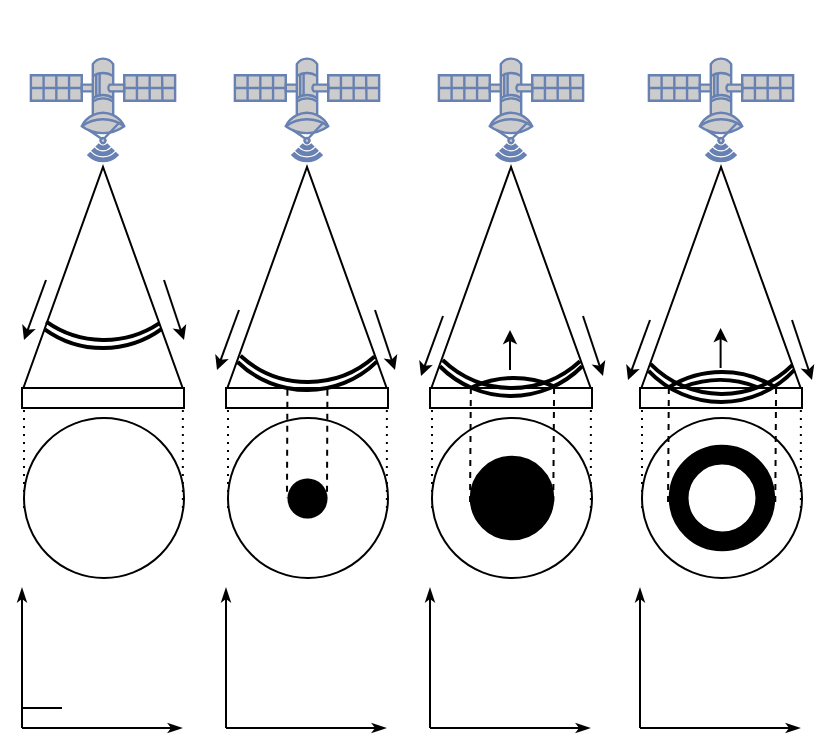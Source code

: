 <mxfile version="15.8.9" type="github">
  <diagram id="zcFG6T6siHKLuZlB5xpX" name="Page-1">
    <mxGraphModel dx="650" dy="443" grid="1" gridSize="10" guides="1" tooltips="1" connect="1" arrows="1" fold="1" page="1" pageScale="1" pageWidth="827" pageHeight="1169" math="0" shadow="0">
      <root>
        <mxCell id="0" />
        <mxCell id="1" parent="0" />
        <mxCell id="H_uFPEffW0rqtd1O7-SZ-1" value="" style="fontColor=#0066CC;verticalAlign=top;verticalLabelPosition=bottom;labelPosition=center;align=center;html=1;outlineConnect=0;fillColor=#CCCCCC;strokeColor=#6881B3;gradientColor=none;gradientDirection=north;strokeWidth=2;shape=mxgraph.networks.satellite;rotation=-45;" vertex="1" parent="1">
          <mxGeometry x="169.5" y="210" width="60" height="60" as="geometry" />
        </mxCell>
        <mxCell id="H_uFPEffW0rqtd1O7-SZ-3" value="" style="ellipse;whiteSpace=wrap;html=1;aspect=fixed;" vertex="1" parent="1">
          <mxGeometry x="160" y="405" width="80" height="80" as="geometry" />
        </mxCell>
        <mxCell id="H_uFPEffW0rqtd1O7-SZ-4" value="" style="triangle;whiteSpace=wrap;html=1;fontFamily=Helvetica;fontSize=12;fontColor=rgb(0, 0, 0);align=center;strokeColor=rgb(0, 0, 0);fillColor=rgb(255, 255, 255);rotation=-90;" vertex="1" parent="1">
          <mxGeometry x="144" y="295" width="111" height="80" as="geometry" />
        </mxCell>
        <mxCell id="H_uFPEffW0rqtd1O7-SZ-5" value="" style="rounded=0;whiteSpace=wrap;html=1;" vertex="1" parent="1">
          <mxGeometry x="159" y="390" width="81" height="10" as="geometry" />
        </mxCell>
        <mxCell id="H_uFPEffW0rqtd1O7-SZ-6" value="" style="endArrow=none;dashed=1;html=1;dashPattern=1 3;strokeWidth=1;rounded=0;jumpSize=4;" edge="1" parent="1">
          <mxGeometry width="50" height="50" relative="1" as="geometry">
            <mxPoint x="160" y="450" as="sourcePoint" />
            <mxPoint x="160" y="400" as="targetPoint" />
          </mxGeometry>
        </mxCell>
        <mxCell id="H_uFPEffW0rqtd1O7-SZ-7" value="" style="endArrow=none;dashed=1;html=1;dashPattern=1 3;strokeWidth=1;rounded=0;jumpSize=4;" edge="1" parent="1">
          <mxGeometry width="50" height="50" relative="1" as="geometry">
            <mxPoint x="239.43" y="450" as="sourcePoint" />
            <mxPoint x="239.43" y="400" as="targetPoint" />
          </mxGeometry>
        </mxCell>
        <mxCell id="H_uFPEffW0rqtd1O7-SZ-8" value="" style="endArrow=classicThin;html=1;rounded=0;strokeWidth=1;jumpSize=4;endFill=1;startSize=6;endSize=4;" edge="1" parent="1">
          <mxGeometry width="50" height="50" relative="1" as="geometry">
            <mxPoint x="159" y="560" as="sourcePoint" />
            <mxPoint x="239" y="560" as="targetPoint" />
          </mxGeometry>
        </mxCell>
        <mxCell id="H_uFPEffW0rqtd1O7-SZ-9" value="" style="endArrow=classicThin;html=1;rounded=0;strokeWidth=1;jumpSize=4;endFill=1;endSize=4;" edge="1" parent="1">
          <mxGeometry width="50" height="50" relative="1" as="geometry">
            <mxPoint x="159" y="560" as="sourcePoint" />
            <mxPoint x="159" y="490" as="targetPoint" />
          </mxGeometry>
        </mxCell>
        <mxCell id="H_uFPEffW0rqtd1O7-SZ-14" value="" style="group;strokeWidth=2;" vertex="1" connectable="0" parent="1">
          <mxGeometry x="149.5" y="266" width="100.5" height="104" as="geometry" />
        </mxCell>
        <mxCell id="H_uFPEffW0rqtd1O7-SZ-12" value="" style="verticalLabelPosition=bottom;verticalAlign=top;html=1;shape=mxgraph.basic.arc;startAngle=0.4;endAngle=0.599;strokeWidth=2;" vertex="1" parent="H_uFPEffW0rqtd1O7-SZ-14">
          <mxGeometry y="4" width="100" height="100" as="geometry" />
        </mxCell>
        <mxCell id="H_uFPEffW0rqtd1O7-SZ-13" value="" style="verticalLabelPosition=bottom;verticalAlign=top;html=1;shape=mxgraph.basic.arc;startAngle=0.407;endAngle=0.598;strokeWidth=2;" vertex="1" parent="H_uFPEffW0rqtd1O7-SZ-14">
          <mxGeometry x="0.5" width="100" height="100" as="geometry" />
        </mxCell>
        <mxCell id="H_uFPEffW0rqtd1O7-SZ-62" value="" style="endArrow=classic;html=1;rounded=0;startSize=6;endSize=4;strokeWidth=1;jumpSize=4;" edge="1" parent="H_uFPEffW0rqtd1O7-SZ-14">
          <mxGeometry width="50" height="50" relative="1" as="geometry">
            <mxPoint x="21.5" y="70" as="sourcePoint" />
            <mxPoint x="10.5" y="100" as="targetPoint" />
          </mxGeometry>
        </mxCell>
        <mxCell id="H_uFPEffW0rqtd1O7-SZ-63" value="" style="endArrow=classic;html=1;rounded=0;startSize=6;endSize=4;strokeWidth=1;jumpSize=4;" edge="1" parent="H_uFPEffW0rqtd1O7-SZ-14">
          <mxGeometry width="50" height="50" relative="1" as="geometry">
            <mxPoint x="80.5" y="70" as="sourcePoint" />
            <mxPoint x="90.5" y="100" as="targetPoint" />
          </mxGeometry>
        </mxCell>
        <mxCell id="H_uFPEffW0rqtd1O7-SZ-18" value="" style="fontColor=#0066CC;verticalAlign=top;verticalLabelPosition=bottom;labelPosition=center;align=center;html=1;outlineConnect=0;fillColor=#CCCCCC;strokeColor=#6881B3;gradientColor=none;gradientDirection=north;strokeWidth=2;shape=mxgraph.networks.satellite;rotation=-45;" vertex="1" parent="1">
          <mxGeometry x="271.5" y="210" width="60" height="60" as="geometry" />
        </mxCell>
        <mxCell id="H_uFPEffW0rqtd1O7-SZ-19" value="" style="ellipse;whiteSpace=wrap;html=1;aspect=fixed;" vertex="1" parent="1">
          <mxGeometry x="262" y="405" width="80" height="80" as="geometry" />
        </mxCell>
        <mxCell id="H_uFPEffW0rqtd1O7-SZ-20" value="" style="triangle;whiteSpace=wrap;html=1;fontFamily=Helvetica;fontSize=12;fontColor=rgb(0, 0, 0);align=center;strokeColor=rgb(0, 0, 0);fillColor=rgb(255, 255, 255);rotation=-90;" vertex="1" parent="1">
          <mxGeometry x="246" y="295" width="111" height="80" as="geometry" />
        </mxCell>
        <mxCell id="H_uFPEffW0rqtd1O7-SZ-21" value="" style="rounded=0;whiteSpace=wrap;html=1;" vertex="1" parent="1">
          <mxGeometry x="261" y="390" width="81" height="10" as="geometry" />
        </mxCell>
        <mxCell id="H_uFPEffW0rqtd1O7-SZ-22" value="" style="endArrow=none;dashed=1;html=1;dashPattern=1 3;strokeWidth=1;rounded=0;jumpSize=4;" edge="1" parent="1">
          <mxGeometry width="50" height="50" relative="1" as="geometry">
            <mxPoint x="262" y="450" as="sourcePoint" />
            <mxPoint x="262" y="400" as="targetPoint" />
          </mxGeometry>
        </mxCell>
        <mxCell id="H_uFPEffW0rqtd1O7-SZ-23" value="" style="endArrow=none;dashed=1;html=1;dashPattern=1 3;strokeWidth=1;rounded=0;jumpSize=4;" edge="1" parent="1">
          <mxGeometry width="50" height="50" relative="1" as="geometry">
            <mxPoint x="341.43" y="450" as="sourcePoint" />
            <mxPoint x="341.43" y="400" as="targetPoint" />
          </mxGeometry>
        </mxCell>
        <mxCell id="H_uFPEffW0rqtd1O7-SZ-24" value="" style="endArrow=classicThin;html=1;rounded=0;strokeWidth=1;jumpSize=4;endFill=1;startSize=6;endSize=4;" edge="1" parent="1">
          <mxGeometry width="50" height="50" relative="1" as="geometry">
            <mxPoint x="261" y="560" as="sourcePoint" />
            <mxPoint x="341" y="560" as="targetPoint" />
          </mxGeometry>
        </mxCell>
        <mxCell id="H_uFPEffW0rqtd1O7-SZ-25" value="" style="endArrow=classicThin;html=1;rounded=0;strokeWidth=1;jumpSize=4;endFill=1;endSize=4;" edge="1" parent="1">
          <mxGeometry width="50" height="50" relative="1" as="geometry">
            <mxPoint x="261" y="560" as="sourcePoint" />
            <mxPoint x="261" y="490" as="targetPoint" />
          </mxGeometry>
        </mxCell>
        <mxCell id="H_uFPEffW0rqtd1O7-SZ-26" value="" style="group" vertex="1" connectable="0" parent="1">
          <mxGeometry x="251.5" y="287" width="100.5" height="104" as="geometry" />
        </mxCell>
        <mxCell id="H_uFPEffW0rqtd1O7-SZ-27" value="" style="verticalLabelPosition=bottom;verticalAlign=top;html=1;shape=mxgraph.basic.arc;startAngle=0.377;endAngle=0.622;strokeWidth=2;" vertex="1" parent="H_uFPEffW0rqtd1O7-SZ-26">
          <mxGeometry y="4" width="100" height="100" as="geometry" />
        </mxCell>
        <mxCell id="H_uFPEffW0rqtd1O7-SZ-28" value="" style="verticalLabelPosition=bottom;verticalAlign=top;html=1;shape=mxgraph.basic.arc;startAngle=0.384;endAngle=0.618;strokeWidth=2;" vertex="1" parent="H_uFPEffW0rqtd1O7-SZ-26">
          <mxGeometry x="0.5" width="100" height="100" as="geometry" />
        </mxCell>
        <mxCell id="H_uFPEffW0rqtd1O7-SZ-64" value="" style="endArrow=classic;html=1;rounded=0;startSize=6;endSize=4;strokeWidth=1;jumpSize=4;" edge="1" parent="H_uFPEffW0rqtd1O7-SZ-26">
          <mxGeometry width="50" height="50" relative="1" as="geometry">
            <mxPoint x="16" y="64" as="sourcePoint" />
            <mxPoint x="5" y="94" as="targetPoint" />
          </mxGeometry>
        </mxCell>
        <mxCell id="H_uFPEffW0rqtd1O7-SZ-65" value="" style="endArrow=classic;html=1;rounded=0;startSize=6;endSize=4;strokeWidth=1;jumpSize=4;" edge="1" parent="H_uFPEffW0rqtd1O7-SZ-26">
          <mxGeometry width="50" height="50" relative="1" as="geometry">
            <mxPoint x="84" y="64" as="sourcePoint" />
            <mxPoint x="94" y="94" as="targetPoint" />
          </mxGeometry>
        </mxCell>
        <mxCell id="H_uFPEffW0rqtd1O7-SZ-29" value="" style="fontColor=#0066CC;verticalAlign=top;verticalLabelPosition=bottom;labelPosition=center;align=center;html=1;outlineConnect=0;fillColor=#CCCCCC;strokeColor=#6881B3;gradientColor=none;gradientDirection=north;strokeWidth=2;shape=mxgraph.networks.satellite;rotation=-45;" vertex="1" parent="1">
          <mxGeometry x="373.5" y="210" width="60" height="60" as="geometry" />
        </mxCell>
        <mxCell id="H_uFPEffW0rqtd1O7-SZ-30" value="" style="ellipse;whiteSpace=wrap;html=1;aspect=fixed;" vertex="1" parent="1">
          <mxGeometry x="364" y="405" width="80" height="80" as="geometry" />
        </mxCell>
        <mxCell id="H_uFPEffW0rqtd1O7-SZ-31" value="" style="triangle;whiteSpace=wrap;html=1;fontFamily=Helvetica;fontSize=12;fontColor=rgb(0, 0, 0);align=center;strokeColor=rgb(0, 0, 0);fillColor=rgb(255, 255, 255);rotation=-90;" vertex="1" parent="1">
          <mxGeometry x="348" y="295" width="111" height="80" as="geometry" />
        </mxCell>
        <mxCell id="H_uFPEffW0rqtd1O7-SZ-32" value="" style="rounded=0;whiteSpace=wrap;html=1;" vertex="1" parent="1">
          <mxGeometry x="363" y="390" width="81" height="10" as="geometry" />
        </mxCell>
        <mxCell id="H_uFPEffW0rqtd1O7-SZ-33" value="" style="endArrow=none;dashed=1;html=1;dashPattern=1 3;strokeWidth=1;rounded=0;jumpSize=4;" edge="1" parent="1">
          <mxGeometry width="50" height="50" relative="1" as="geometry">
            <mxPoint x="364" y="450" as="sourcePoint" />
            <mxPoint x="364" y="400" as="targetPoint" />
          </mxGeometry>
        </mxCell>
        <mxCell id="H_uFPEffW0rqtd1O7-SZ-34" value="" style="endArrow=none;dashed=1;html=1;dashPattern=1 3;strokeWidth=1;rounded=0;jumpSize=4;" edge="1" parent="1">
          <mxGeometry width="50" height="50" relative="1" as="geometry">
            <mxPoint x="443.43" y="450" as="sourcePoint" />
            <mxPoint x="443.43" y="400" as="targetPoint" />
          </mxGeometry>
        </mxCell>
        <mxCell id="H_uFPEffW0rqtd1O7-SZ-35" value="" style="endArrow=classicThin;html=1;rounded=0;strokeWidth=1;jumpSize=4;endFill=1;startSize=6;endSize=4;" edge="1" parent="1">
          <mxGeometry width="50" height="50" relative="1" as="geometry">
            <mxPoint x="363" y="560" as="sourcePoint" />
            <mxPoint x="443" y="560" as="targetPoint" />
          </mxGeometry>
        </mxCell>
        <mxCell id="H_uFPEffW0rqtd1O7-SZ-36" value="" style="endArrow=classicThin;html=1;rounded=0;strokeWidth=1;jumpSize=4;endFill=1;endSize=4;" edge="1" parent="1">
          <mxGeometry width="50" height="50" relative="1" as="geometry">
            <mxPoint x="363" y="560" as="sourcePoint" />
            <mxPoint x="363" y="490" as="targetPoint" />
          </mxGeometry>
        </mxCell>
        <mxCell id="H_uFPEffW0rqtd1O7-SZ-37" value="" style="group" vertex="1" connectable="0" parent="1">
          <mxGeometry x="353.5" y="290" width="100.5" height="194" as="geometry" />
        </mxCell>
        <mxCell id="H_uFPEffW0rqtd1O7-SZ-38" value="" style="verticalLabelPosition=bottom;verticalAlign=top;html=1;shape=mxgraph.basic.arc;startAngle=0.374;endAngle=0.626;strokeWidth=2;" vertex="1" parent="H_uFPEffW0rqtd1O7-SZ-37">
          <mxGeometry y="4" width="100" height="100" as="geometry" />
        </mxCell>
        <mxCell id="H_uFPEffW0rqtd1O7-SZ-39" value="" style="verticalLabelPosition=bottom;verticalAlign=top;html=1;shape=mxgraph.basic.arc;startAngle=0.381;endAngle=0.622;strokeWidth=2;" vertex="1" parent="H_uFPEffW0rqtd1O7-SZ-37">
          <mxGeometry x="0.5" width="100" height="100" as="geometry" />
        </mxCell>
        <mxCell id="H_uFPEffW0rqtd1O7-SZ-66" value="" style="endArrow=classic;html=1;rounded=0;startSize=6;endSize=4;strokeWidth=1;jumpSize=4;" edge="1" parent="H_uFPEffW0rqtd1O7-SZ-37">
          <mxGeometry width="50" height="50" relative="1" as="geometry">
            <mxPoint x="16" y="64" as="sourcePoint" />
            <mxPoint x="5" y="94" as="targetPoint" />
          </mxGeometry>
        </mxCell>
        <mxCell id="H_uFPEffW0rqtd1O7-SZ-67" value="" style="endArrow=classic;html=1;rounded=0;startSize=6;endSize=4;strokeWidth=1;jumpSize=4;" edge="1" parent="H_uFPEffW0rqtd1O7-SZ-37">
          <mxGeometry width="50" height="50" relative="1" as="geometry">
            <mxPoint x="86" y="64" as="sourcePoint" />
            <mxPoint x="96" y="94" as="targetPoint" />
          </mxGeometry>
        </mxCell>
        <mxCell id="H_uFPEffW0rqtd1O7-SZ-72" value="" style="group;rotation=-180;" vertex="1" connectable="0" parent="H_uFPEffW0rqtd1O7-SZ-37">
          <mxGeometry x="0.5" y="74" width="100.5" height="104" as="geometry" />
        </mxCell>
        <mxCell id="H_uFPEffW0rqtd1O7-SZ-73" value="" style="verticalLabelPosition=bottom;verticalAlign=top;html=1;shape=mxgraph.basic.arc;startAngle=0.431;endAngle=0.564;strokeWidth=2;rotation=-180;" vertex="1" parent="H_uFPEffW0rqtd1O7-SZ-72">
          <mxGeometry x="1" y="21" width="100" height="100" as="geometry" />
        </mxCell>
        <mxCell id="H_uFPEffW0rqtd1O7-SZ-40" value="" style="fontColor=#0066CC;verticalAlign=top;verticalLabelPosition=bottom;labelPosition=center;align=center;html=1;outlineConnect=0;fillColor=#CCCCCC;strokeColor=#6881B3;gradientColor=none;gradientDirection=north;strokeWidth=2;shape=mxgraph.networks.satellite;rotation=-45;" vertex="1" parent="1">
          <mxGeometry x="478.5" y="210" width="60" height="60" as="geometry" />
        </mxCell>
        <mxCell id="H_uFPEffW0rqtd1O7-SZ-41" value="" style="ellipse;whiteSpace=wrap;html=1;aspect=fixed;" vertex="1" parent="1">
          <mxGeometry x="469" y="405" width="80" height="80" as="geometry" />
        </mxCell>
        <mxCell id="H_uFPEffW0rqtd1O7-SZ-42" value="" style="triangle;whiteSpace=wrap;html=1;fontFamily=Helvetica;fontSize=12;fontColor=rgb(0, 0, 0);align=center;strokeColor=rgb(0, 0, 0);fillColor=rgb(255, 255, 255);rotation=-90;" vertex="1" parent="1">
          <mxGeometry x="453" y="295" width="111" height="80" as="geometry" />
        </mxCell>
        <mxCell id="H_uFPEffW0rqtd1O7-SZ-43" value="" style="rounded=0;whiteSpace=wrap;html=1;" vertex="1" parent="1">
          <mxGeometry x="468" y="390" width="81" height="10" as="geometry" />
        </mxCell>
        <mxCell id="H_uFPEffW0rqtd1O7-SZ-44" value="" style="endArrow=none;dashed=1;html=1;dashPattern=1 3;strokeWidth=1;rounded=0;jumpSize=4;" edge="1" parent="1">
          <mxGeometry width="50" height="50" relative="1" as="geometry">
            <mxPoint x="469" y="450" as="sourcePoint" />
            <mxPoint x="469" y="400" as="targetPoint" />
          </mxGeometry>
        </mxCell>
        <mxCell id="H_uFPEffW0rqtd1O7-SZ-45" value="" style="endArrow=none;dashed=1;html=1;dashPattern=1 3;strokeWidth=1;rounded=0;jumpSize=4;" edge="1" parent="1">
          <mxGeometry width="50" height="50" relative="1" as="geometry">
            <mxPoint x="548.43" y="450" as="sourcePoint" />
            <mxPoint x="548.43" y="400" as="targetPoint" />
          </mxGeometry>
        </mxCell>
        <mxCell id="H_uFPEffW0rqtd1O7-SZ-46" value="" style="endArrow=classicThin;html=1;rounded=0;strokeWidth=1;jumpSize=4;endFill=1;startSize=6;endSize=4;" edge="1" parent="1">
          <mxGeometry width="50" height="50" relative="1" as="geometry">
            <mxPoint x="468" y="560" as="sourcePoint" />
            <mxPoint x="548" y="560" as="targetPoint" />
          </mxGeometry>
        </mxCell>
        <mxCell id="H_uFPEffW0rqtd1O7-SZ-47" value="" style="endArrow=classicThin;html=1;rounded=0;strokeWidth=1;jumpSize=4;endFill=1;endSize=4;" edge="1" parent="1">
          <mxGeometry width="50" height="50" relative="1" as="geometry">
            <mxPoint x="468" y="560" as="sourcePoint" />
            <mxPoint x="468" y="490" as="targetPoint" />
          </mxGeometry>
        </mxCell>
        <mxCell id="H_uFPEffW0rqtd1O7-SZ-48" value="" style="group" vertex="1" connectable="0" parent="1">
          <mxGeometry x="458.5" y="293" width="100.5" height="191" as="geometry" />
        </mxCell>
        <mxCell id="H_uFPEffW0rqtd1O7-SZ-49" value="" style="verticalLabelPosition=bottom;verticalAlign=top;html=1;shape=mxgraph.basic.arc;startAngle=0.369;endAngle=0.629;strokeWidth=2;" vertex="1" parent="H_uFPEffW0rqtd1O7-SZ-48">
          <mxGeometry y="4" width="100" height="100" as="geometry" />
        </mxCell>
        <mxCell id="H_uFPEffW0rqtd1O7-SZ-50" value="" style="verticalLabelPosition=bottom;verticalAlign=top;html=1;shape=mxgraph.basic.arc;startAngle=0.376;endAngle=0.627;strokeWidth=2;" vertex="1" parent="H_uFPEffW0rqtd1O7-SZ-48">
          <mxGeometry x="0.5" width="100" height="100" as="geometry" />
        </mxCell>
        <mxCell id="H_uFPEffW0rqtd1O7-SZ-71" value="" style="endArrow=classic;html=1;rounded=0;startSize=6;endSize=4;strokeWidth=1;jumpSize=4;" edge="1" parent="H_uFPEffW0rqtd1O7-SZ-48">
          <mxGeometry width="50" height="50" relative="1" as="geometry">
            <mxPoint x="49.8" y="87" as="sourcePoint" />
            <mxPoint x="49.8" y="67" as="targetPoint" />
          </mxGeometry>
        </mxCell>
        <mxCell id="H_uFPEffW0rqtd1O7-SZ-77" value="" style="group;rotation=-180;" vertex="1" connectable="0" parent="H_uFPEffW0rqtd1O7-SZ-48">
          <mxGeometry x="-0.5" y="89" width="100.5" height="104" as="geometry" />
        </mxCell>
        <mxCell id="H_uFPEffW0rqtd1O7-SZ-78" value="" style="verticalLabelPosition=bottom;verticalAlign=top;html=1;shape=mxgraph.basic.arc;startAngle=0.412;endAngle=0.587;strokeWidth=2;rotation=-180;" vertex="1" parent="H_uFPEffW0rqtd1O7-SZ-77">
          <mxGeometry x="1" width="100" height="100" as="geometry" />
        </mxCell>
        <mxCell id="H_uFPEffW0rqtd1O7-SZ-79" value="" style="verticalLabelPosition=bottom;verticalAlign=top;html=1;shape=mxgraph.basic.arc;startAngle=0.442;endAngle=0.56;strokeWidth=2;rotation=-180;" vertex="1" parent="H_uFPEffW0rqtd1O7-SZ-77">
          <mxGeometry y="4" width="100" height="100" as="geometry" />
        </mxCell>
        <mxCell id="H_uFPEffW0rqtd1O7-SZ-51" value="" style="endArrow=none;dashed=1;html=1;rounded=0;startSize=6;endSize=4;strokeWidth=1;jumpSize=4;exitX=0.402;exitY=0.999;exitDx=0;exitDy=0;exitPerimeter=0;entryX=0;entryY=0.5;entryDx=0;entryDy=0;" edge="1" parent="1" source="H_uFPEffW0rqtd1O7-SZ-27" target="H_uFPEffW0rqtd1O7-SZ-53">
          <mxGeometry width="50" height="50" relative="1" as="geometry">
            <mxPoint x="292" y="411" as="sourcePoint" />
            <mxPoint x="292" y="451" as="targetPoint" />
          </mxGeometry>
        </mxCell>
        <mxCell id="H_uFPEffW0rqtd1O7-SZ-52" value="" style="endArrow=none;dashed=1;html=1;rounded=0;startSize=6;endSize=4;strokeWidth=1;jumpSize=4;exitX=0.402;exitY=0.999;exitDx=0;exitDy=0;exitPerimeter=0;entryX=1;entryY=0.5;entryDx=0;entryDy=0;" edge="1" parent="1" target="H_uFPEffW0rqtd1O7-SZ-53">
          <mxGeometry width="50" height="50" relative="1" as="geometry">
            <mxPoint x="311.7" y="390.9" as="sourcePoint" />
            <mxPoint x="312" y="451" as="targetPoint" />
          </mxGeometry>
        </mxCell>
        <mxCell id="H_uFPEffW0rqtd1O7-SZ-53" value="" style="ellipse;whiteSpace=wrap;html=1;aspect=fixed;rounded=0;shadow=0;glass=0;sketch=0;strokeWidth=0;fillColor=#000000;" vertex="1" parent="1">
          <mxGeometry x="291.5" y="435" width="20" height="20" as="geometry" />
        </mxCell>
        <mxCell id="H_uFPEffW0rqtd1O7-SZ-54" value="" style="ellipse;whiteSpace=wrap;html=1;aspect=fixed;rounded=0;shadow=0;glass=0;sketch=0;strokeWidth=1;fillColor=#000000;" vertex="1" parent="1">
          <mxGeometry x="383.37" y="424.38" width="41.25" height="41.25" as="geometry" />
        </mxCell>
        <mxCell id="H_uFPEffW0rqtd1O7-SZ-57" value="" style="endArrow=none;dashed=1;html=1;rounded=0;startSize=6;endSize=4;strokeWidth=1;jumpSize=4;exitX=0.402;exitY=0.999;exitDx=0;exitDy=0;exitPerimeter=0;" edge="1" parent="1">
          <mxGeometry width="50" height="50" relative="1" as="geometry">
            <mxPoint x="383.42" y="390" as="sourcePoint" />
            <mxPoint x="383" y="450" as="targetPoint" />
          </mxGeometry>
        </mxCell>
        <mxCell id="H_uFPEffW0rqtd1O7-SZ-58" value="" style="endArrow=none;dashed=1;html=1;rounded=0;startSize=6;endSize=4;strokeWidth=1;jumpSize=4;exitX=0.402;exitY=0.999;exitDx=0;exitDy=0;exitPerimeter=0;" edge="1" parent="1">
          <mxGeometry width="50" height="50" relative="1" as="geometry">
            <mxPoint x="425.04" y="390" as="sourcePoint" />
            <mxPoint x="424.62" y="450" as="targetPoint" />
          </mxGeometry>
        </mxCell>
        <mxCell id="H_uFPEffW0rqtd1O7-SZ-59" value="" style="endArrow=none;dashed=1;html=1;rounded=0;startSize=6;endSize=4;strokeWidth=1;jumpSize=4;exitX=0.402;exitY=0.999;exitDx=0;exitDy=0;exitPerimeter=0;" edge="1" parent="1">
          <mxGeometry width="50" height="50" relative="1" as="geometry">
            <mxPoint x="482.42" y="390" as="sourcePoint" />
            <mxPoint x="482" y="450" as="targetPoint" />
          </mxGeometry>
        </mxCell>
        <mxCell id="H_uFPEffW0rqtd1O7-SZ-60" value="" style="endArrow=none;dashed=1;html=1;rounded=0;startSize=6;endSize=4;strokeWidth=1;jumpSize=4;exitX=0.402;exitY=0.999;exitDx=0;exitDy=0;exitPerimeter=0;" edge="1" parent="1">
          <mxGeometry width="50" height="50" relative="1" as="geometry">
            <mxPoint x="536.04" y="390" as="sourcePoint" />
            <mxPoint x="535.62" y="450" as="targetPoint" />
          </mxGeometry>
        </mxCell>
        <mxCell id="H_uFPEffW0rqtd1O7-SZ-61" value="" style="verticalLabelPosition=bottom;verticalAlign=top;html=1;shape=mxgraph.basic.partConcEllipse;startAngle=0.25;endAngle=0.247;arcWidth=0.34;rounded=0;shadow=0;glass=0;sketch=0;strokeWidth=1;fillColor=#000000;" vertex="1" parent="1">
          <mxGeometry x="482.88" y="418.89" width="52.24" height="52.24" as="geometry" />
        </mxCell>
        <mxCell id="H_uFPEffW0rqtd1O7-SZ-68" value="" style="endArrow=classic;html=1;rounded=0;startSize=6;endSize=4;strokeWidth=1;jumpSize=4;" edge="1" parent="1">
          <mxGeometry width="50" height="50" relative="1" as="geometry">
            <mxPoint x="473" y="356" as="sourcePoint" />
            <mxPoint x="462" y="386" as="targetPoint" />
          </mxGeometry>
        </mxCell>
        <mxCell id="H_uFPEffW0rqtd1O7-SZ-69" value="" style="endArrow=classic;html=1;rounded=0;startSize=6;endSize=4;strokeWidth=1;jumpSize=4;" edge="1" parent="1">
          <mxGeometry width="50" height="50" relative="1" as="geometry">
            <mxPoint x="544" y="356" as="sourcePoint" />
            <mxPoint x="554" y="386" as="targetPoint" />
          </mxGeometry>
        </mxCell>
        <mxCell id="H_uFPEffW0rqtd1O7-SZ-70" value="" style="endArrow=classic;html=1;rounded=0;startSize=6;endSize=4;strokeWidth=1;jumpSize=4;" edge="1" parent="1">
          <mxGeometry width="50" height="50" relative="1" as="geometry">
            <mxPoint x="403" y="381" as="sourcePoint" />
            <mxPoint x="403" y="361" as="targetPoint" />
          </mxGeometry>
        </mxCell>
        <mxCell id="H_uFPEffW0rqtd1O7-SZ-83" value="" style="endArrow=none;html=1;rounded=0;startSize=6;endSize=4;strokeWidth=1;jumpSize=4;" edge="1" parent="1">
          <mxGeometry width="50" height="50" relative="1" as="geometry">
            <mxPoint x="159" y="550" as="sourcePoint" />
            <mxPoint x="179" y="550" as="targetPoint" />
          </mxGeometry>
        </mxCell>
      </root>
    </mxGraphModel>
  </diagram>
</mxfile>
